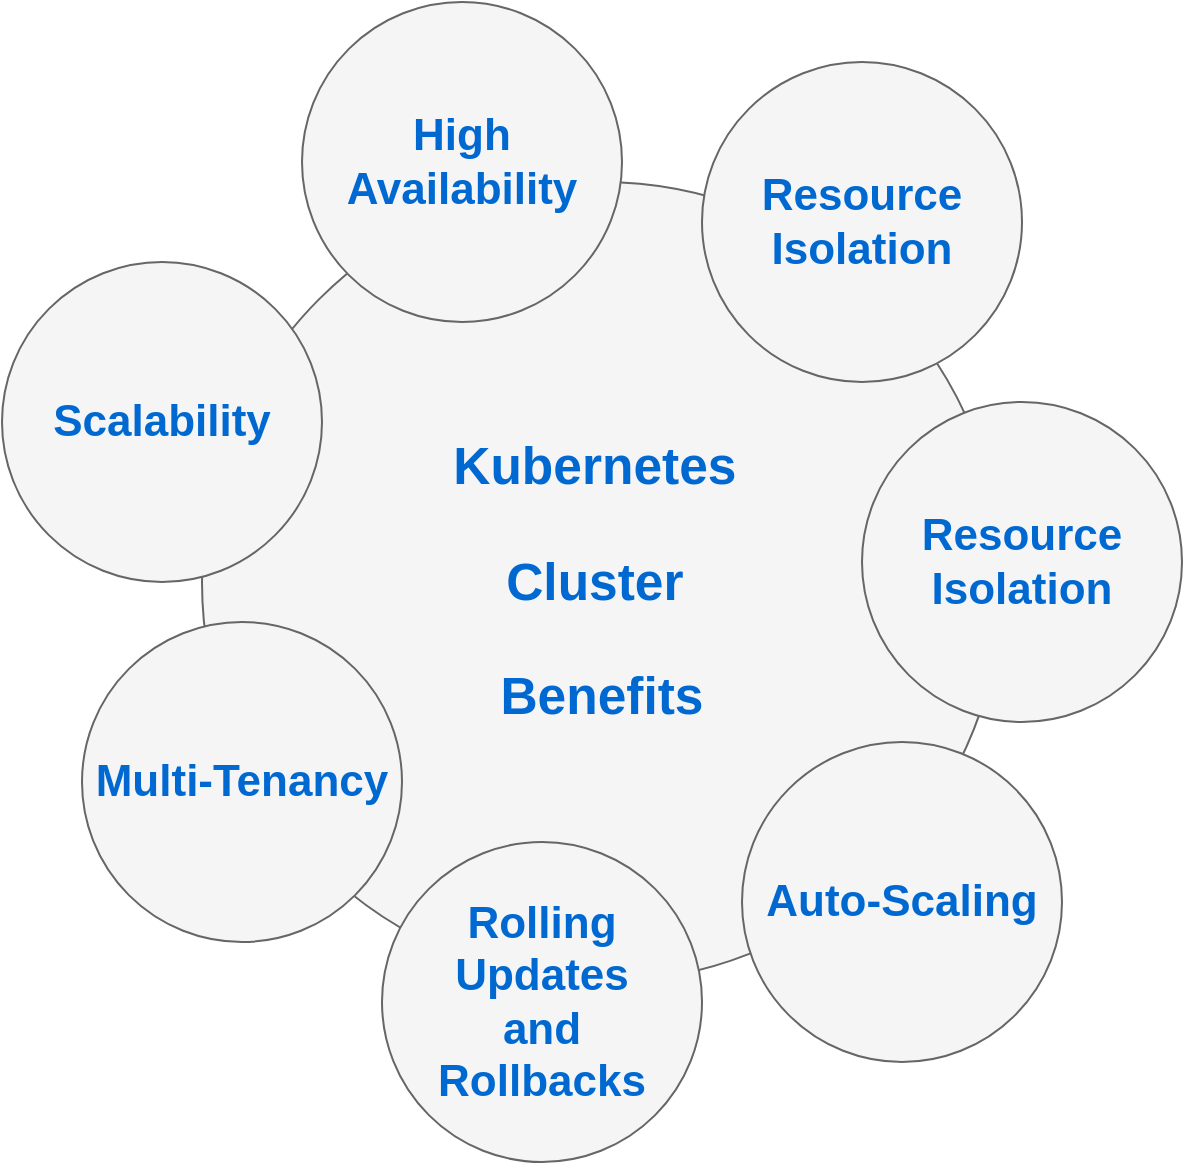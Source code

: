 <mxfile version="22.0.4" type="github">
  <diagram name="Page-1" id="dd472eb7-4b8b-5cd9-a60b-b15522922e76">
    <mxGraphModel dx="1674" dy="750" grid="1" gridSize="10" guides="1" tooltips="1" connect="1" arrows="1" fold="1" page="1" pageScale="1" pageWidth="1100" pageHeight="850" background="none" math="0" shadow="0">
      <root>
        <mxCell id="0" />
        <mxCell id="1" parent="0" />
        <mxCell id="374e34682ed331ee-1" value="&lt;h3 class=&quot;graf graf--h3&quot; name=&quot;c93f&quot;&gt;&lt;font face=&quot;Helvetica&quot;&gt;Kubernetes&amp;nbsp;&lt;/font&gt;&lt;/h3&gt;&lt;h3 class=&quot;graf graf--h3&quot; name=&quot;c93f&quot;&gt;&lt;font face=&quot;Helvetica&quot;&gt;Cluster&amp;nbsp;&lt;/font&gt;&lt;/h3&gt;&lt;h3 class=&quot;graf graf--h3&quot; name=&quot;c93f&quot;&gt;&lt;font face=&quot;Helvetica&quot;&gt;Benefits&lt;/font&gt;&lt;br&gt;&lt;/h3&gt;" style="ellipse;whiteSpace=wrap;html=1;rounded=0;shadow=0;dashed=0;comic=0;fontFamily=Verdana;fontSize=22;fontColor=#0069D1;fillColor=#f5f5f5;strokeColor=#666666;" parent="1" vertex="1">
          <mxGeometry x="330" y="180" width="400" height="400" as="geometry" />
        </mxCell>
        <mxCell id="45236fa5f4b8e91a-1" value="&lt;font face=&quot;Helvetica&quot;&gt;&lt;b&gt;High Availability&lt;/b&gt;&lt;/font&gt;" style="ellipse;whiteSpace=wrap;html=1;rounded=0;shadow=0;dashed=0;comic=0;fontFamily=Verdana;fontSize=22;fontColor=#0069D1;fillColor=#f5f5f5;strokeColor=#666666;" parent="1" vertex="1">
          <mxGeometry x="380" y="90" width="160" height="160" as="geometry" />
        </mxCell>
        <mxCell id="45236fa5f4b8e91a-2" value="&lt;font face=&quot;Helvetica&quot;&gt;&lt;b&gt;Rolling Updates &lt;br&gt;and &lt;br&gt;Rollbacks&lt;/b&gt;&lt;/font&gt;" style="ellipse;whiteSpace=wrap;html=1;rounded=0;shadow=0;dashed=0;comic=0;fontFamily=Verdana;fontSize=22;fontColor=#0069D1;fillColor=#f5f5f5;strokeColor=#666666;align=center;" parent="1" vertex="1">
          <mxGeometry x="420" y="510" width="160" height="160" as="geometry" />
        </mxCell>
        <mxCell id="45236fa5f4b8e91a-5" value="&lt;font face=&quot;Helvetica&quot;&gt;&lt;b&gt;Scalability&lt;/b&gt;&lt;/font&gt;" style="ellipse;whiteSpace=wrap;html=1;rounded=0;shadow=0;dashed=0;comic=0;fontFamily=Verdana;fontSize=22;fontColor=#0069D1;fillColor=#f5f5f5;strokeColor=#666666;" parent="1" vertex="1">
          <mxGeometry x="230" y="220" width="160" height="160" as="geometry" />
        </mxCell>
        <mxCell id="45236fa5f4b8e91a-6" value="&lt;font face=&quot;Helvetica&quot;&gt;&lt;b&gt;Resource Isolation&lt;/b&gt;&lt;/font&gt;" style="ellipse;whiteSpace=wrap;html=1;rounded=0;shadow=0;dashed=0;comic=0;fontFamily=Verdana;fontSize=22;fontColor=#0069D1;fillColor=#f5f5f5;strokeColor=#666666;align=center;" parent="1" vertex="1">
          <mxGeometry x="580" y="120" width="160" height="160" as="geometry" />
        </mxCell>
        <mxCell id="45236fa5f4b8e91a-7" value="&lt;div&gt;&lt;font style=&quot;&quot; face=&quot;Helvetica&quot;&gt;&lt;b&gt;Auto-Scaling&lt;/b&gt;&lt;/font&gt;&lt;br&gt;&lt;/div&gt;" style="ellipse;whiteSpace=wrap;html=1;rounded=0;shadow=0;dashed=0;comic=0;fontFamily=Verdana;fontSize=22;fontColor=#0069D1;fillColor=#f5f5f5;strokeColor=#666666;" parent="1" vertex="1">
          <mxGeometry x="600" y="460" width="160" height="160" as="geometry" />
        </mxCell>
        <mxCell id="45236fa5f4b8e91a-8" value="&lt;div&gt;&lt;b&gt;&lt;font face=&quot;Helvetica&quot;&gt;Multi-Tenancy&lt;/font&gt;&lt;/b&gt;&lt;br&gt;&lt;/div&gt;" style="ellipse;whiteSpace=wrap;html=1;rounded=0;shadow=0;dashed=0;comic=0;fontFamily=Verdana;fontSize=22;fontColor=#0069D1;fillColor=#f5f5f5;strokeColor=#666666;" parent="1" vertex="1">
          <mxGeometry x="270" y="400" width="160" height="160" as="geometry" />
        </mxCell>
        <mxCell id="4JLwz5jdQQtO2X3QlTvX-2" value="&lt;font face=&quot;Helvetica&quot;&gt;&lt;b&gt;Resource Isolation&lt;/b&gt;&lt;/font&gt;" style="ellipse;whiteSpace=wrap;html=1;rounded=0;shadow=0;dashed=0;comic=0;fontFamily=Verdana;fontSize=22;fontColor=#0069D1;fillColor=#f5f5f5;strokeColor=#666666;align=center;" vertex="1" parent="1">
          <mxGeometry x="660" y="290" width="160" height="160" as="geometry" />
        </mxCell>
      </root>
    </mxGraphModel>
  </diagram>
</mxfile>
